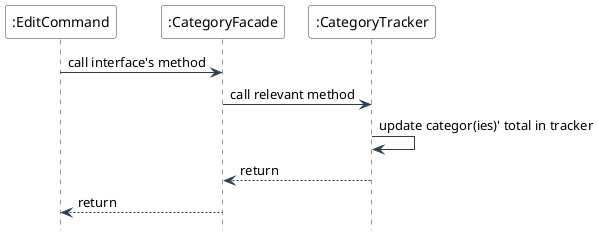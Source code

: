 @startuml
skinparam backgroundColor #FFFFFF
skinparam sequence {
    ArrowColor #2C3E50
    LifeLineBorderColor #2C3E50
    ParticipantBorderColor #2C3E50
    ParticipantBackgroundColor #FFFFFF
}
hide footbox

participant ":EditCommand" as EC
participant ":CategoryFacade" as CF
participant ":CategoryTracker" as CT
' participant ":CategoryData" as CD

EC -> CF: call interface's method
CF -> CT: call relevant method
CT -> CT: update categor(ies)' total in tracker
CT --> CF: return
CF --> EC: return

@enduml

